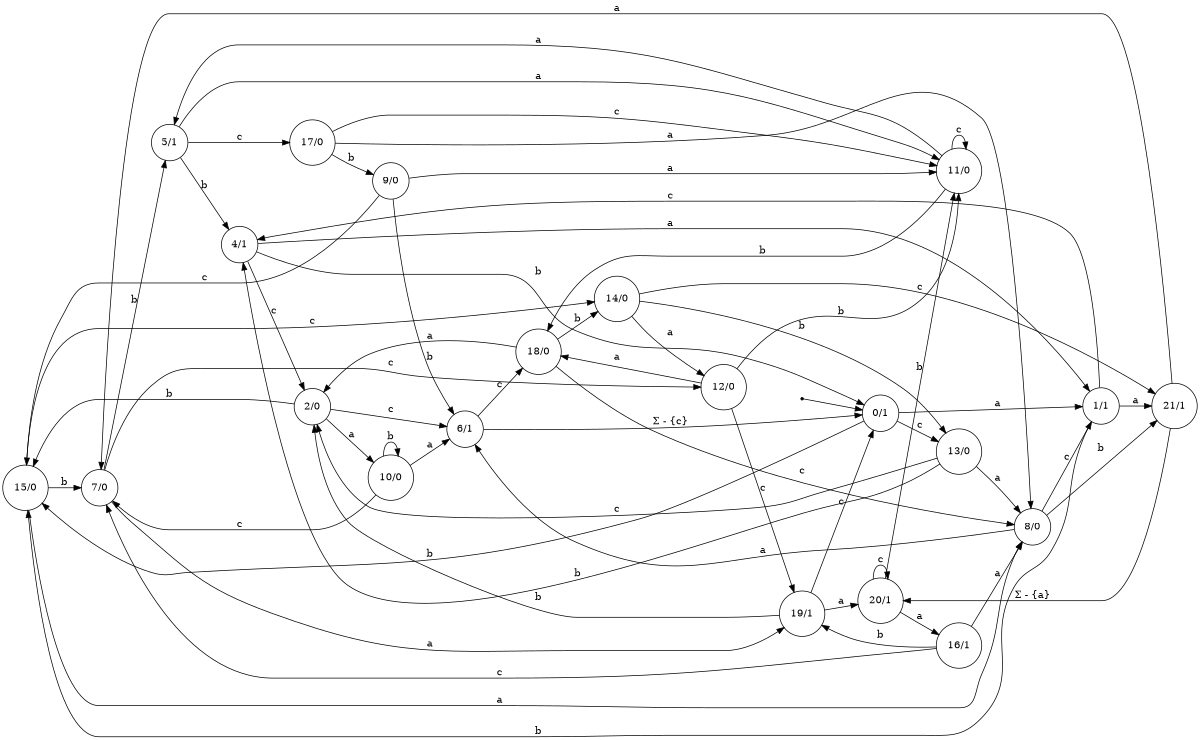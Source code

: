 digraph moore_machine {
	rankdir=LR size="8,5"
	node [shape=circle]
	15 [label="15/0"]
	15 -> 7 [label=b]
	15 -> 14 [label=c]
	15 -> 8 [label=a]
	18 [label="18/0"]
	18 -> 14 [label=b]
	18 -> 8 [label=c]
	18 -> 2 [label=a]
	5 [label="5/1"]
	5 -> 4 [label=b]
	5 -> 17 [label=c]
	5 -> 11 [label=a]
	12 [label="12/0"]
	12 -> 11 [label=b]
	12 -> 19 [label=c]
	12 -> 18 [label=a]
	8 [label="8/0"]
	8 -> 21 [label=b]
	8 -> 1 [label=c]
	8 -> 6 [label=a]
	14 [label="14/0"]
	14 -> 13 [label=b]
	14 -> 21 [label=c]
	14 -> 12 [label=a]
	6 [label="6/1"]
	6 -> 0 [label="Σ - {c}"]
	6 -> 18 [label=c]
	7 [label="7/0"]
	7 -> 5 [label=b]
	7 -> 12 [label=c]
	7 -> 19 [label=a]
	13 [label="13/0"]
	13 -> 4 [label=b]
	13 -> 2 [label=c]
	13 -> 8 [label=a]
	9 [label="9/0"]
	9 -> 6 [label=b]
	9 -> 15 [label=c]
	9 -> 11 [label=a]
	11 [label="11/0"]
	11 -> 18 [label=b]
	11 -> 11 [label=c]
	11 -> 5 [label=a]
	2 [label="2/0"]
	2 -> 15 [label=b]
	2 -> 6 [label=c]
	2 -> 10 [label=a]
	16 [label="16/1"]
	16 -> 19 [label=b]
	16 -> 7 [label=c]
	16 -> 8 [label=a]
	21 [label="21/1"]
	21 -> 20 [label="Σ - {a}"]
	21 -> 7 [label=a]
	1 [label="1/1"]
	1 -> 15 [label=b]
	1 -> 4 [label=c]
	1 -> 21 [label=a]
	4 [label="4/1"]
	4 -> 0 [label=b]
	4 -> 2 [label=c]
	4 -> 1 [label=a]
	10 [label="10/0"]
	10 -> 10 [label=b]
	10 -> 7 [label=c]
	10 -> 6 [label=a]
	20 [label="20/1"]
	20 -> 11 [label=b]
	20 -> 20 [label=c]
	20 -> 16 [label=a]
	0 [label="0/1"]
	0 -> 15 [label=b]
	0 -> 13 [label=c]
	0 -> 1 [label=a]
	17 [label="17/0"]
	17 -> 9 [label=b]
	17 -> 11 [label=c]
	17 -> 8 [label=a]
	19 [label="19/1"]
	19 -> 2 [label=b]
	19 -> 0 [label=c]
	19 -> 20 [label=a]
	node [shape=point]
	start
	start -> 0
}

